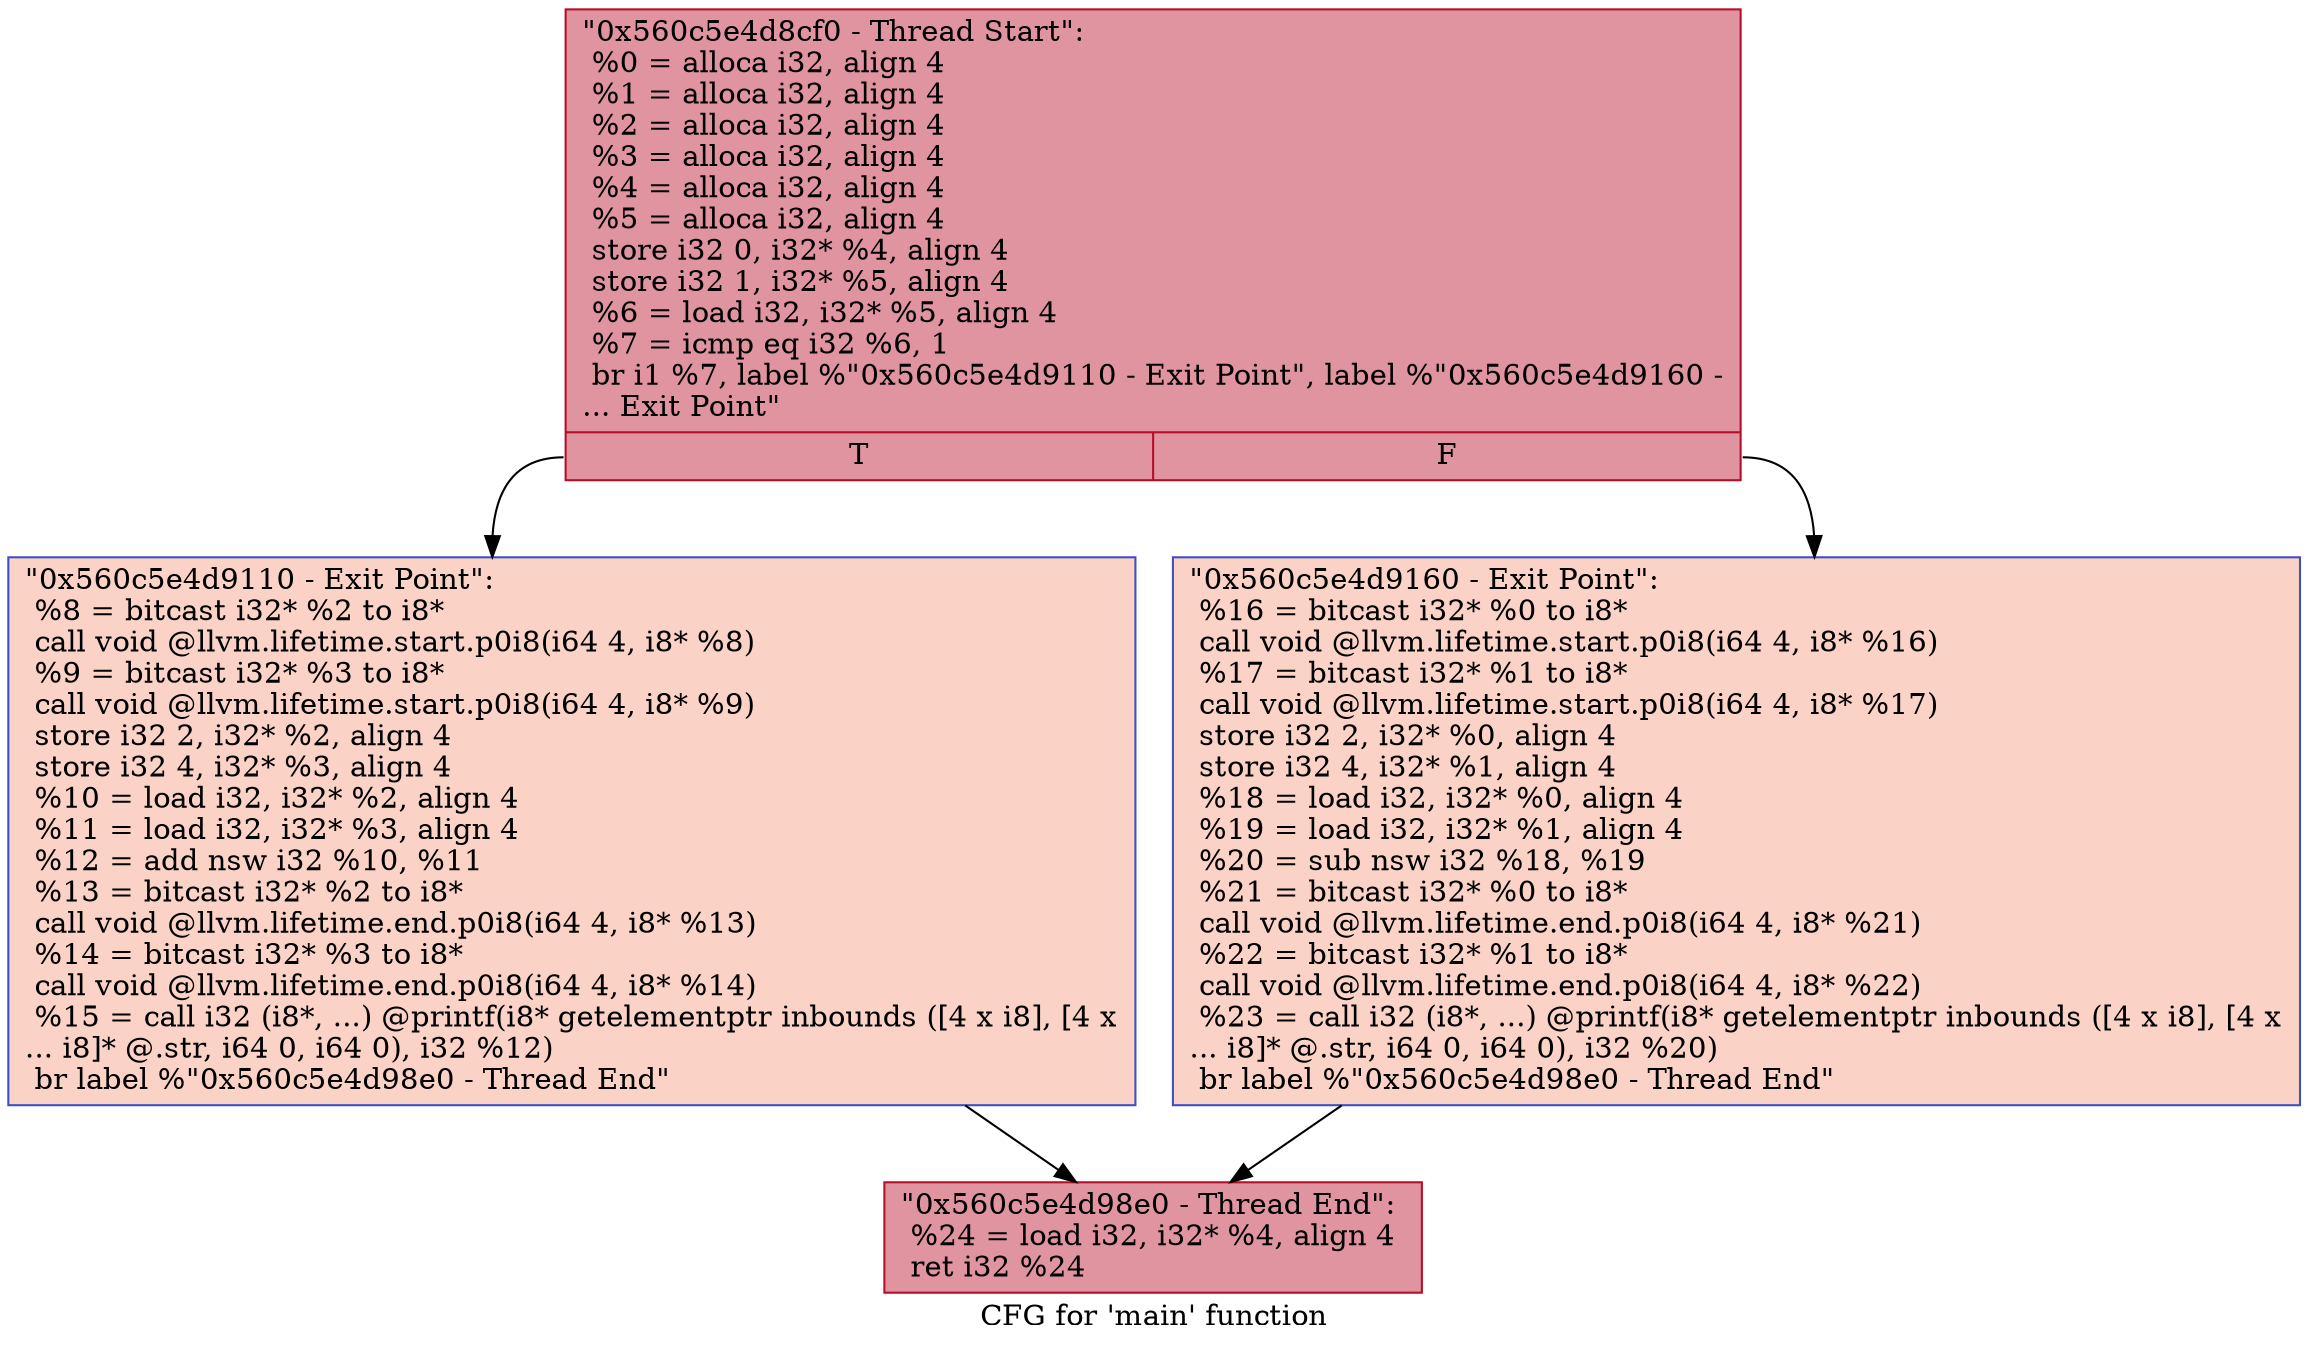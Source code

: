 digraph "CFG for 'main' function" {
	label="CFG for 'main' function";

	Node0x560c5e4d8cf0 [shape=record,color="#b70d28ff", style=filled, fillcolor="#b70d2870",label="{\"0x560c5e4d8cf0 - Thread Start\":\l  %0 = alloca i32, align 4\l  %1 = alloca i32, align 4\l  %2 = alloca i32, align 4\l  %3 = alloca i32, align 4\l  %4 = alloca i32, align 4\l  %5 = alloca i32, align 4\l  store i32 0, i32* %4, align 4\l  store i32 1, i32* %5, align 4\l  %6 = load i32, i32* %5, align 4\l  %7 = icmp eq i32 %6, 1\l  br i1 %7, label %\"0x560c5e4d9110 - Exit Point\", label %\"0x560c5e4d9160 -\l... Exit Point\"\l|{<s0>T|<s1>F}}"];
	Node0x560c5e4d8cf0:s0 -> Node0x560c5e4d9110;
	Node0x560c5e4d8cf0:s1 -> Node0x560c5e4d9160;
	Node0x560c5e4d9110 [shape=record,color="#3d50c3ff", style=filled, fillcolor="#f59c7d70",label="{\"0x560c5e4d9110 - Exit Point\":                    \l  %8 = bitcast i32* %2 to i8*\l  call void @llvm.lifetime.start.p0i8(i64 4, i8* %8)\l  %9 = bitcast i32* %3 to i8*\l  call void @llvm.lifetime.start.p0i8(i64 4, i8* %9)\l  store i32 2, i32* %2, align 4\l  store i32 4, i32* %3, align 4\l  %10 = load i32, i32* %2, align 4\l  %11 = load i32, i32* %3, align 4\l  %12 = add nsw i32 %10, %11\l  %13 = bitcast i32* %2 to i8*\l  call void @llvm.lifetime.end.p0i8(i64 4, i8* %13)\l  %14 = bitcast i32* %3 to i8*\l  call void @llvm.lifetime.end.p0i8(i64 4, i8* %14)\l  %15 = call i32 (i8*, ...) @printf(i8* getelementptr inbounds ([4 x i8], [4 x\l... i8]* @.str, i64 0, i64 0), i32 %12)\l  br label %\"0x560c5e4d98e0 - Thread End\"\l}"];
	Node0x560c5e4d9110 -> Node0x560c5e4d98e0;
	Node0x560c5e4d9160 [shape=record,color="#3d50c3ff", style=filled, fillcolor="#f59c7d70",label="{\"0x560c5e4d9160 - Exit Point\":                    \l  %16 = bitcast i32* %0 to i8*\l  call void @llvm.lifetime.start.p0i8(i64 4, i8* %16)\l  %17 = bitcast i32* %1 to i8*\l  call void @llvm.lifetime.start.p0i8(i64 4, i8* %17)\l  store i32 2, i32* %0, align 4\l  store i32 4, i32* %1, align 4\l  %18 = load i32, i32* %0, align 4\l  %19 = load i32, i32* %1, align 4\l  %20 = sub nsw i32 %18, %19\l  %21 = bitcast i32* %0 to i8*\l  call void @llvm.lifetime.end.p0i8(i64 4, i8* %21)\l  %22 = bitcast i32* %1 to i8*\l  call void @llvm.lifetime.end.p0i8(i64 4, i8* %22)\l  %23 = call i32 (i8*, ...) @printf(i8* getelementptr inbounds ([4 x i8], [4 x\l... i8]* @.str, i64 0, i64 0), i32 %20)\l  br label %\"0x560c5e4d98e0 - Thread End\"\l}"];
	Node0x560c5e4d9160 -> Node0x560c5e4d98e0;
	Node0x560c5e4d98e0 [shape=record,color="#b70d28ff", style=filled, fillcolor="#b70d2870",label="{\"0x560c5e4d98e0 - Thread End\":                    \l  %24 = load i32, i32* %4, align 4\l  ret i32 %24\l}"];
}
